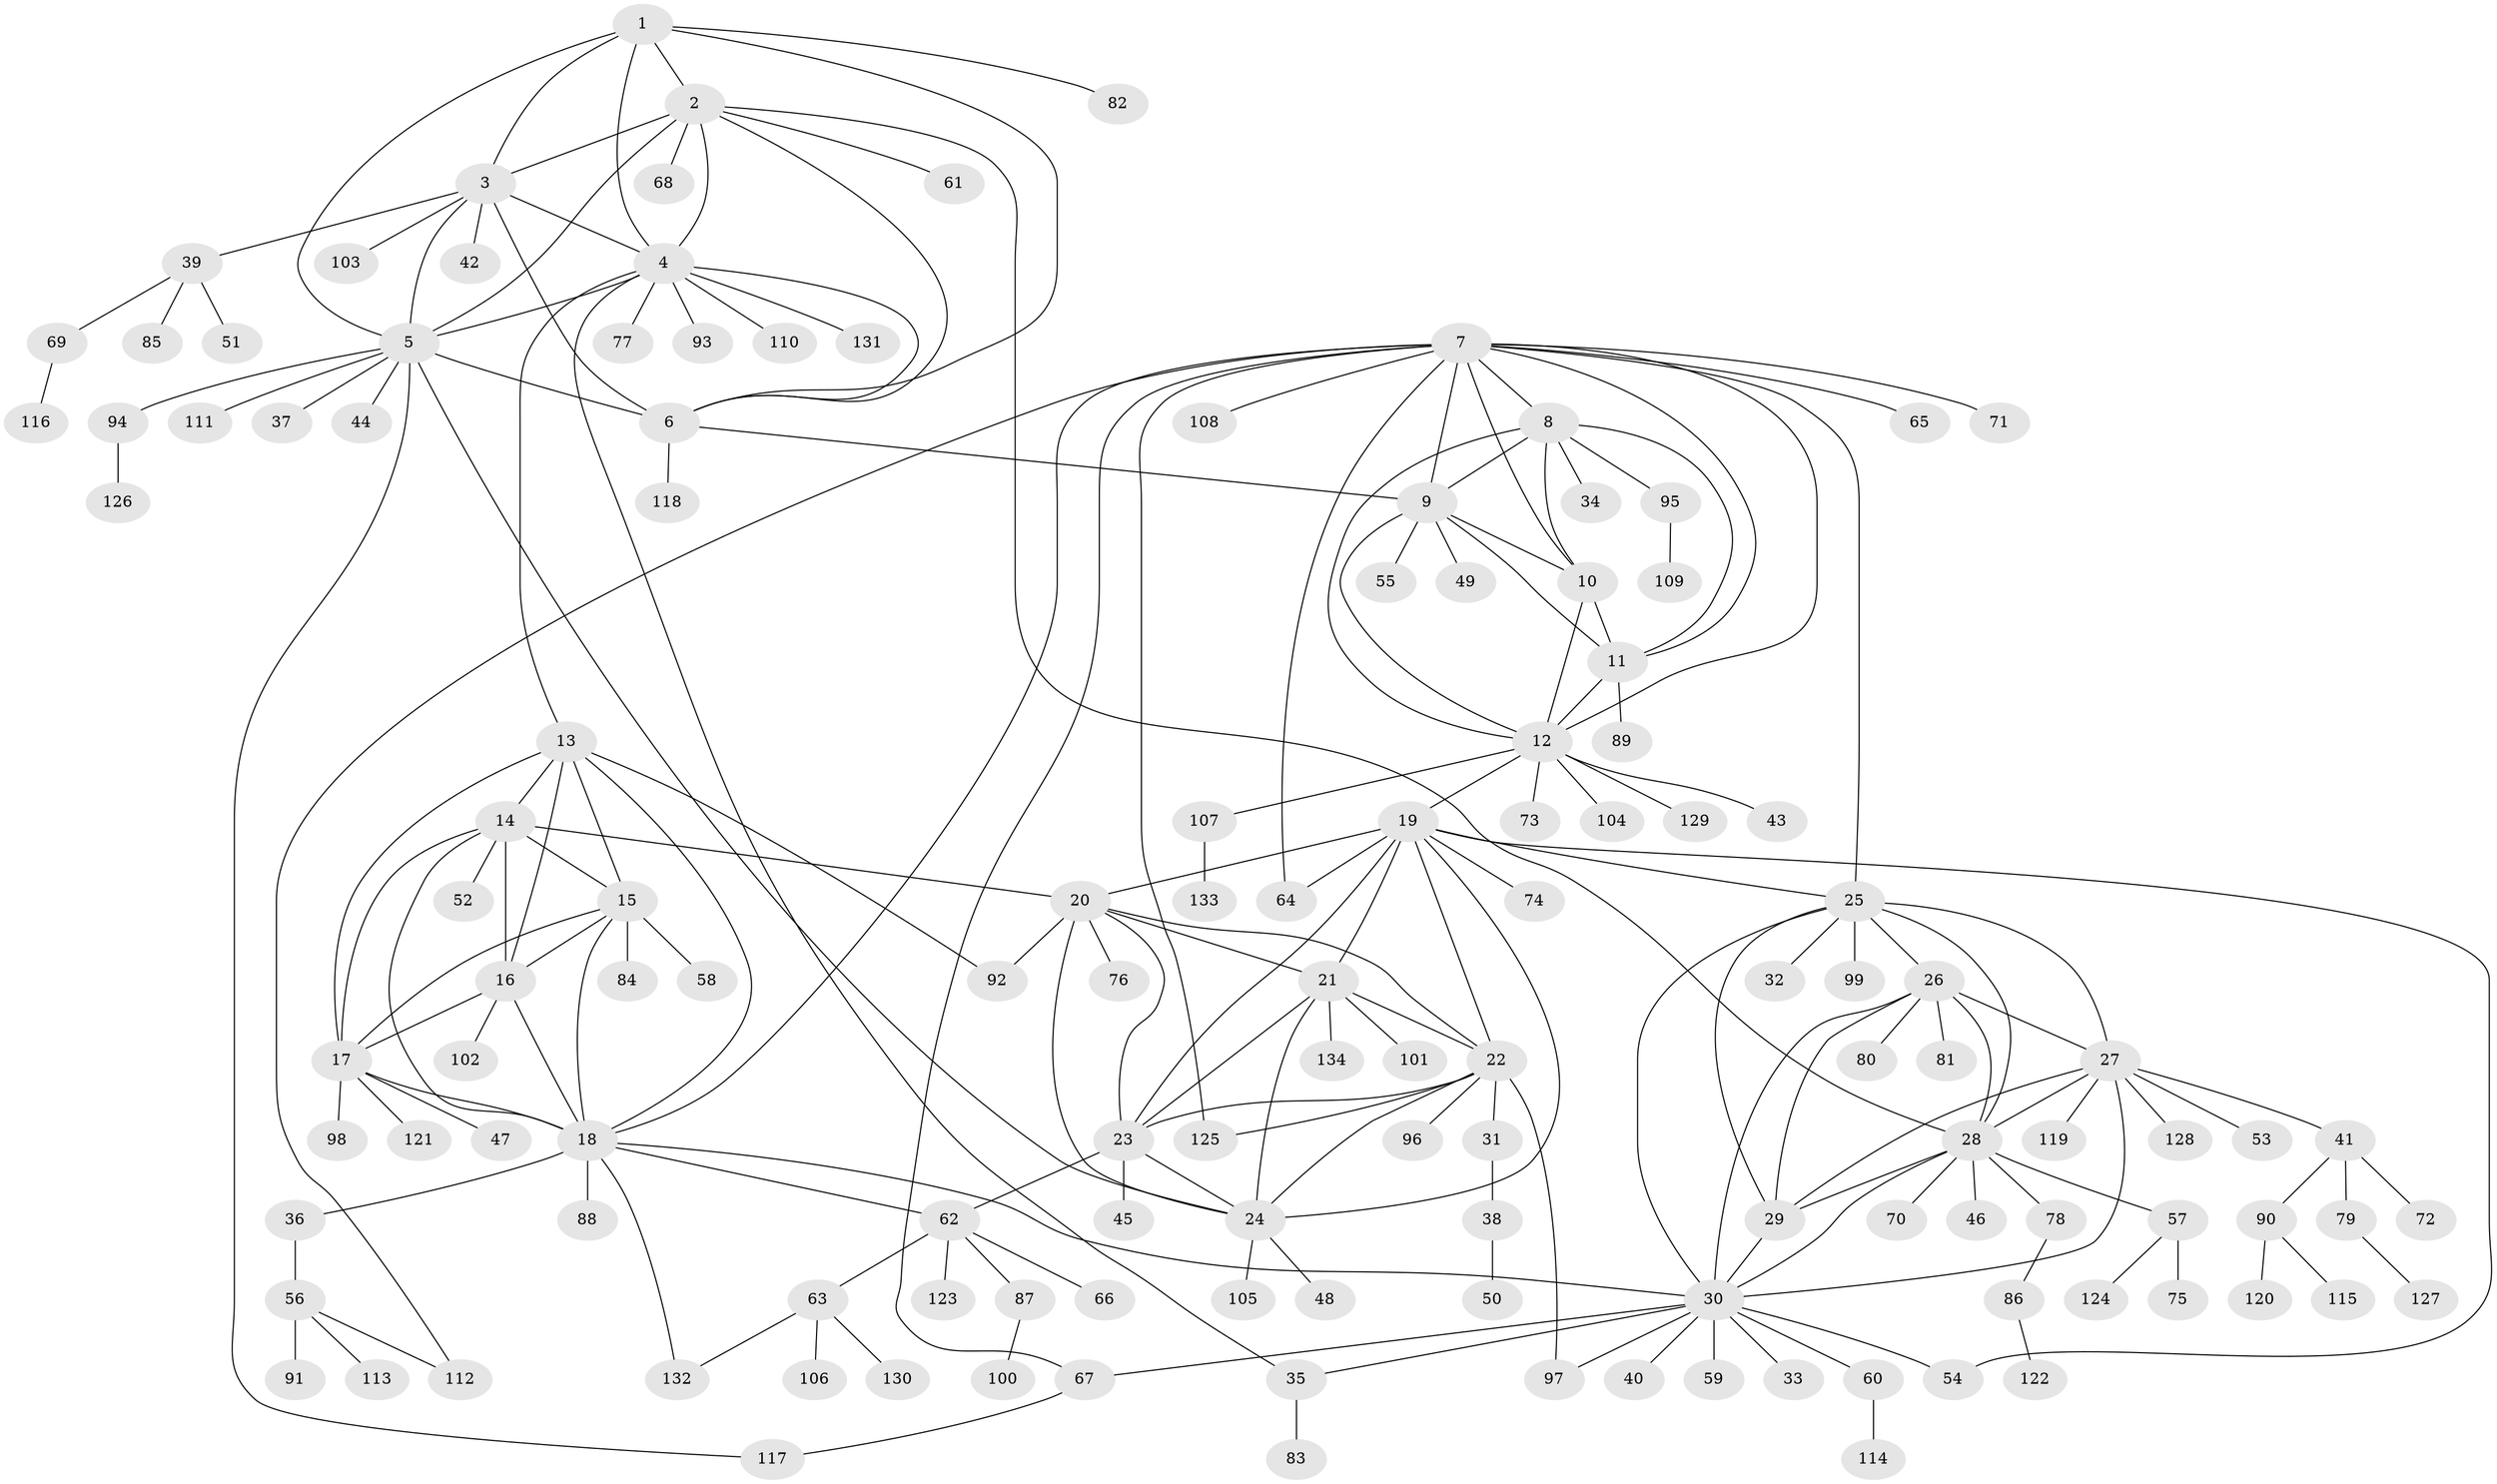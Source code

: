 // Generated by graph-tools (version 1.1) at 2025/37/03/09/25 02:37:37]
// undirected, 134 vertices, 200 edges
graph export_dot {
graph [start="1"]
  node [color=gray90,style=filled];
  1;
  2;
  3;
  4;
  5;
  6;
  7;
  8;
  9;
  10;
  11;
  12;
  13;
  14;
  15;
  16;
  17;
  18;
  19;
  20;
  21;
  22;
  23;
  24;
  25;
  26;
  27;
  28;
  29;
  30;
  31;
  32;
  33;
  34;
  35;
  36;
  37;
  38;
  39;
  40;
  41;
  42;
  43;
  44;
  45;
  46;
  47;
  48;
  49;
  50;
  51;
  52;
  53;
  54;
  55;
  56;
  57;
  58;
  59;
  60;
  61;
  62;
  63;
  64;
  65;
  66;
  67;
  68;
  69;
  70;
  71;
  72;
  73;
  74;
  75;
  76;
  77;
  78;
  79;
  80;
  81;
  82;
  83;
  84;
  85;
  86;
  87;
  88;
  89;
  90;
  91;
  92;
  93;
  94;
  95;
  96;
  97;
  98;
  99;
  100;
  101;
  102;
  103;
  104;
  105;
  106;
  107;
  108;
  109;
  110;
  111;
  112;
  113;
  114;
  115;
  116;
  117;
  118;
  119;
  120;
  121;
  122;
  123;
  124;
  125;
  126;
  127;
  128;
  129;
  130;
  131;
  132;
  133;
  134;
  1 -- 2;
  1 -- 3;
  1 -- 4;
  1 -- 5;
  1 -- 6;
  1 -- 82;
  2 -- 3;
  2 -- 4;
  2 -- 5;
  2 -- 6;
  2 -- 28;
  2 -- 61;
  2 -- 68;
  3 -- 4;
  3 -- 5;
  3 -- 6;
  3 -- 39;
  3 -- 42;
  3 -- 103;
  4 -- 5;
  4 -- 6;
  4 -- 13;
  4 -- 35;
  4 -- 77;
  4 -- 93;
  4 -- 110;
  4 -- 131;
  5 -- 6;
  5 -- 24;
  5 -- 37;
  5 -- 44;
  5 -- 94;
  5 -- 111;
  5 -- 117;
  6 -- 9;
  6 -- 118;
  7 -- 8;
  7 -- 9;
  7 -- 10;
  7 -- 11;
  7 -- 12;
  7 -- 18;
  7 -- 25;
  7 -- 64;
  7 -- 65;
  7 -- 67;
  7 -- 71;
  7 -- 108;
  7 -- 112;
  7 -- 125;
  8 -- 9;
  8 -- 10;
  8 -- 11;
  8 -- 12;
  8 -- 34;
  8 -- 95;
  9 -- 10;
  9 -- 11;
  9 -- 12;
  9 -- 49;
  9 -- 55;
  10 -- 11;
  10 -- 12;
  11 -- 12;
  11 -- 89;
  12 -- 19;
  12 -- 43;
  12 -- 73;
  12 -- 104;
  12 -- 107;
  12 -- 129;
  13 -- 14;
  13 -- 15;
  13 -- 16;
  13 -- 17;
  13 -- 18;
  13 -- 92;
  14 -- 15;
  14 -- 16;
  14 -- 17;
  14 -- 18;
  14 -- 20;
  14 -- 52;
  15 -- 16;
  15 -- 17;
  15 -- 18;
  15 -- 58;
  15 -- 84;
  16 -- 17;
  16 -- 18;
  16 -- 102;
  17 -- 18;
  17 -- 47;
  17 -- 98;
  17 -- 121;
  18 -- 30;
  18 -- 36;
  18 -- 62;
  18 -- 88;
  18 -- 132;
  19 -- 20;
  19 -- 21;
  19 -- 22;
  19 -- 23;
  19 -- 24;
  19 -- 25;
  19 -- 54;
  19 -- 64;
  19 -- 74;
  20 -- 21;
  20 -- 22;
  20 -- 23;
  20 -- 24;
  20 -- 76;
  20 -- 92;
  21 -- 22;
  21 -- 23;
  21 -- 24;
  21 -- 101;
  21 -- 134;
  22 -- 23;
  22 -- 24;
  22 -- 31;
  22 -- 96;
  22 -- 97;
  22 -- 125;
  23 -- 24;
  23 -- 45;
  23 -- 62;
  24 -- 48;
  24 -- 105;
  25 -- 26;
  25 -- 27;
  25 -- 28;
  25 -- 29;
  25 -- 30;
  25 -- 32;
  25 -- 99;
  26 -- 27;
  26 -- 28;
  26 -- 29;
  26 -- 30;
  26 -- 80;
  26 -- 81;
  27 -- 28;
  27 -- 29;
  27 -- 30;
  27 -- 41;
  27 -- 53;
  27 -- 119;
  27 -- 128;
  28 -- 29;
  28 -- 30;
  28 -- 46;
  28 -- 57;
  28 -- 70;
  28 -- 78;
  29 -- 30;
  30 -- 33;
  30 -- 35;
  30 -- 40;
  30 -- 54;
  30 -- 59;
  30 -- 60;
  30 -- 67;
  30 -- 97;
  31 -- 38;
  35 -- 83;
  36 -- 56;
  38 -- 50;
  39 -- 51;
  39 -- 69;
  39 -- 85;
  41 -- 72;
  41 -- 79;
  41 -- 90;
  56 -- 91;
  56 -- 112;
  56 -- 113;
  57 -- 75;
  57 -- 124;
  60 -- 114;
  62 -- 63;
  62 -- 66;
  62 -- 87;
  62 -- 123;
  63 -- 106;
  63 -- 130;
  63 -- 132;
  67 -- 117;
  69 -- 116;
  78 -- 86;
  79 -- 127;
  86 -- 122;
  87 -- 100;
  90 -- 115;
  90 -- 120;
  94 -- 126;
  95 -- 109;
  107 -- 133;
}
